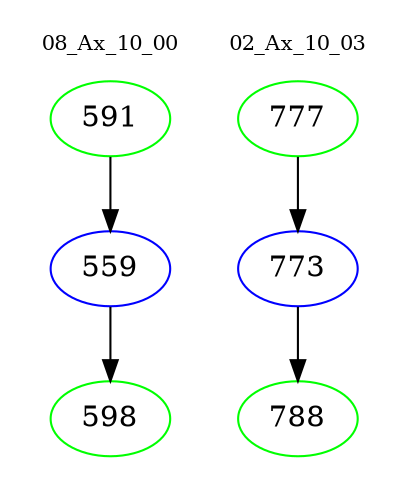 digraph{
subgraph cluster_0 {
color = white
label = "08_Ax_10_00";
fontsize=10;
T0_591 [label="591", color="green"]
T0_591 -> T0_559 [color="black"]
T0_559 [label="559", color="blue"]
T0_559 -> T0_598 [color="black"]
T0_598 [label="598", color="green"]
}
subgraph cluster_1 {
color = white
label = "02_Ax_10_03";
fontsize=10;
T1_777 [label="777", color="green"]
T1_777 -> T1_773 [color="black"]
T1_773 [label="773", color="blue"]
T1_773 -> T1_788 [color="black"]
T1_788 [label="788", color="green"]
}
}
